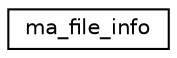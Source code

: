 digraph "Graphical Class Hierarchy"
{
 // LATEX_PDF_SIZE
  edge [fontname="Helvetica",fontsize="10",labelfontname="Helvetica",labelfontsize="10"];
  node [fontname="Helvetica",fontsize="10",shape=record];
  rankdir="LR";
  Node0 [label="ma_file_info",height=0.2,width=0.4,color="black", fillcolor="white", style="filled",URL="$structma__file__info.html",tooltip=" "];
}
